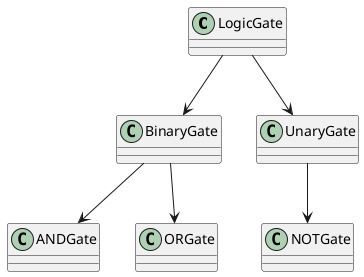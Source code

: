 @startuml teste

class LogicGate 
class BinaryGate
class UnaryGate
class ANDGate
class ORGate
class NOTGate

LogicGate --> BinaryGate
LogicGate --> UnaryGate
BinaryGate --> ANDGate
BinaryGate --> ORGate
UnaryGate --> NOTGate

@enduml

